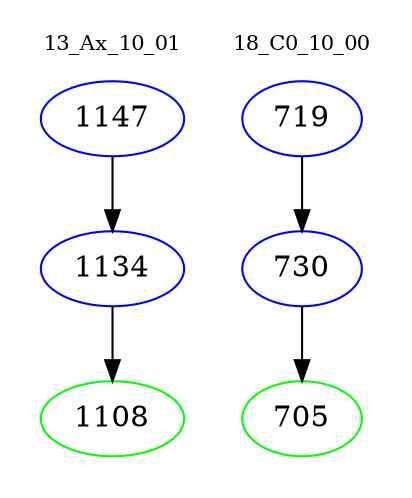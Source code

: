 digraph{
subgraph cluster_0 {
color = white
label = "13_Ax_10_01";
fontsize=10;
T0_1147 [label="1147", color="blue"]
T0_1147 -> T0_1134 [color="black"]
T0_1134 [label="1134", color="blue"]
T0_1134 -> T0_1108 [color="black"]
T0_1108 [label="1108", color="green"]
}
subgraph cluster_1 {
color = white
label = "18_C0_10_00";
fontsize=10;
T1_719 [label="719", color="blue"]
T1_719 -> T1_730 [color="black"]
T1_730 [label="730", color="blue"]
T1_730 -> T1_705 [color="black"]
T1_705 [label="705", color="green"]
}
}
